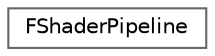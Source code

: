 digraph "Graphical Class Hierarchy"
{
 // INTERACTIVE_SVG=YES
 // LATEX_PDF_SIZE
  bgcolor="transparent";
  edge [fontname=Helvetica,fontsize=10,labelfontname=Helvetica,labelfontsize=10];
  node [fontname=Helvetica,fontsize=10,shape=box,height=0.2,width=0.4];
  rankdir="LR";
  Node0 [id="Node000000",label="FShaderPipeline",height=0.2,width=0.4,color="grey40", fillcolor="white", style="filled",URL="$dd/da7/classFShaderPipeline.html",tooltip=" "];
}
